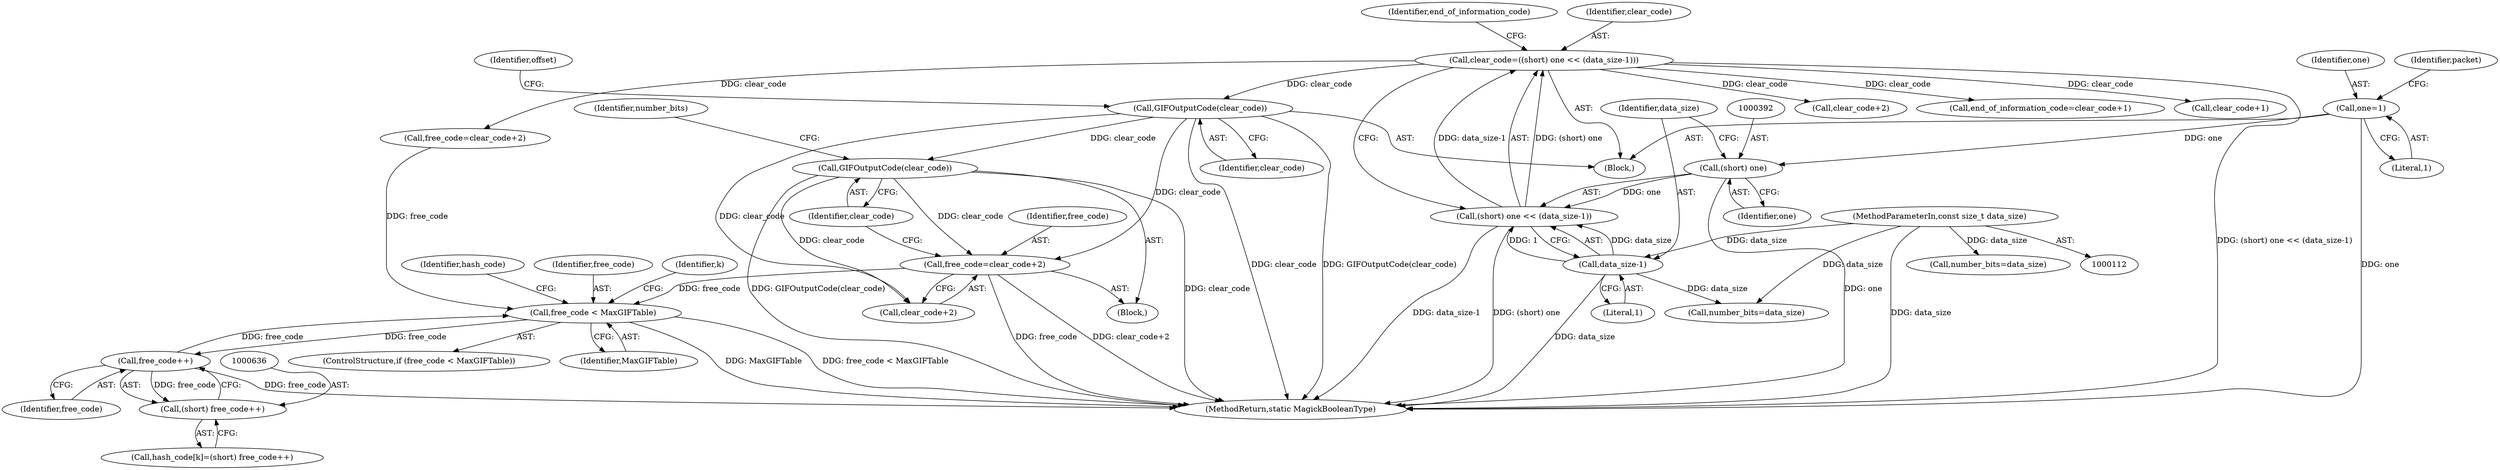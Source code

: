 digraph "0_ImageMagick6_61135001a625364e29bdce83832f043eebde7b5a_0@API" {
"1000667" [label="(Call,free_code=clear_code+2)"];
"1000416" [label="(Call,GIFOutputCode(clear_code))"];
"1000388" [label="(Call,clear_code=((short) one << (data_size-1)))"];
"1000390" [label="(Call,(short) one << (data_size-1))"];
"1000391" [label="(Call,(short) one)"];
"1000227" [label="(Call,one=1)"];
"1000394" [label="(Call,data_size-1)"];
"1000115" [label="(MethodParameterIn,const size_t data_size)"];
"1000672" [label="(Call,GIFOutputCode(clear_code))"];
"1000627" [label="(Call,free_code < MaxGIFTable)"];
"1000637" [label="(Call,free_code++)"];
"1000635" [label="(Call,(short) free_code++)"];
"1000396" [label="(Literal,1)"];
"1000668" [label="(Identifier,free_code)"];
"1000404" [label="(Call,clear_code+2)"];
"1000381" [label="(Call,number_bits=data_size)"];
"1000391" [label="(Call,(short) one)"];
"1000228" [label="(Identifier,one)"];
"1000117" [label="(Block,)"];
"1000667" [label="(Call,free_code=clear_code+2)"];
"1000669" [label="(Call,clear_code+2)"];
"1000637" [label="(Call,free_code++)"];
"1000417" [label="(Identifier,clear_code)"];
"1000115" [label="(MethodParameterIn,const size_t data_size)"];
"1000673" [label="(Identifier,clear_code)"];
"1000227" [label="(Call,one=1)"];
"1000672" [label="(Call,GIFOutputCode(clear_code))"];
"1000395" [label="(Identifier,data_size)"];
"1000627" [label="(Call,free_code < MaxGIFTable)"];
"1000674" [label="(Call,number_bits=data_size)"];
"1000675" [label="(Identifier,number_bits)"];
"1000397" [label="(Call,end_of_information_code=clear_code+1)"];
"1000628" [label="(Identifier,free_code)"];
"1000655" [label="(Identifier,k)"];
"1000229" [label="(Literal,1)"];
"1000652" [label="(Block,)"];
"1000638" [label="(Identifier,free_code)"];
"1000626" [label="(ControlStructure,if (free_code < MaxGIFTable))"];
"1000394" [label="(Call,data_size-1)"];
"1000629" [label="(Identifier,MaxGIFTable)"];
"1000398" [label="(Identifier,end_of_information_code)"];
"1000633" [label="(Identifier,hash_code)"];
"1000231" [label="(Identifier,packet)"];
"1000393" [label="(Identifier,one)"];
"1000849" [label="(MethodReturn,static MagickBooleanType)"];
"1000419" [label="(Identifier,offset)"];
"1000390" [label="(Call,(short) one << (data_size-1))"];
"1000388" [label="(Call,clear_code=((short) one << (data_size-1)))"];
"1000389" [label="(Identifier,clear_code)"];
"1000402" [label="(Call,free_code=clear_code+2)"];
"1000631" [label="(Call,hash_code[k]=(short) free_code++)"];
"1000416" [label="(Call,GIFOutputCode(clear_code))"];
"1000635" [label="(Call,(short) free_code++)"];
"1000399" [label="(Call,clear_code+1)"];
"1000667" -> "1000652"  [label="AST: "];
"1000667" -> "1000669"  [label="CFG: "];
"1000668" -> "1000667"  [label="AST: "];
"1000669" -> "1000667"  [label="AST: "];
"1000673" -> "1000667"  [label="CFG: "];
"1000667" -> "1000849"  [label="DDG: free_code"];
"1000667" -> "1000849"  [label="DDG: clear_code+2"];
"1000667" -> "1000627"  [label="DDG: free_code"];
"1000416" -> "1000667"  [label="DDG: clear_code"];
"1000672" -> "1000667"  [label="DDG: clear_code"];
"1000416" -> "1000117"  [label="AST: "];
"1000416" -> "1000417"  [label="CFG: "];
"1000417" -> "1000416"  [label="AST: "];
"1000419" -> "1000416"  [label="CFG: "];
"1000416" -> "1000849"  [label="DDG: GIFOutputCode(clear_code)"];
"1000416" -> "1000849"  [label="DDG: clear_code"];
"1000388" -> "1000416"  [label="DDG: clear_code"];
"1000416" -> "1000669"  [label="DDG: clear_code"];
"1000416" -> "1000672"  [label="DDG: clear_code"];
"1000388" -> "1000117"  [label="AST: "];
"1000388" -> "1000390"  [label="CFG: "];
"1000389" -> "1000388"  [label="AST: "];
"1000390" -> "1000388"  [label="AST: "];
"1000398" -> "1000388"  [label="CFG: "];
"1000388" -> "1000849"  [label="DDG: (short) one << (data_size-1)"];
"1000390" -> "1000388"  [label="DDG: (short) one"];
"1000390" -> "1000388"  [label="DDG: data_size-1"];
"1000388" -> "1000397"  [label="DDG: clear_code"];
"1000388" -> "1000399"  [label="DDG: clear_code"];
"1000388" -> "1000402"  [label="DDG: clear_code"];
"1000388" -> "1000404"  [label="DDG: clear_code"];
"1000390" -> "1000394"  [label="CFG: "];
"1000391" -> "1000390"  [label="AST: "];
"1000394" -> "1000390"  [label="AST: "];
"1000390" -> "1000849"  [label="DDG: data_size-1"];
"1000390" -> "1000849"  [label="DDG: (short) one"];
"1000391" -> "1000390"  [label="DDG: one"];
"1000394" -> "1000390"  [label="DDG: data_size"];
"1000394" -> "1000390"  [label="DDG: 1"];
"1000391" -> "1000393"  [label="CFG: "];
"1000392" -> "1000391"  [label="AST: "];
"1000393" -> "1000391"  [label="AST: "];
"1000395" -> "1000391"  [label="CFG: "];
"1000391" -> "1000849"  [label="DDG: one"];
"1000227" -> "1000391"  [label="DDG: one"];
"1000227" -> "1000117"  [label="AST: "];
"1000227" -> "1000229"  [label="CFG: "];
"1000228" -> "1000227"  [label="AST: "];
"1000229" -> "1000227"  [label="AST: "];
"1000231" -> "1000227"  [label="CFG: "];
"1000227" -> "1000849"  [label="DDG: one"];
"1000394" -> "1000396"  [label="CFG: "];
"1000395" -> "1000394"  [label="AST: "];
"1000396" -> "1000394"  [label="AST: "];
"1000394" -> "1000849"  [label="DDG: data_size"];
"1000115" -> "1000394"  [label="DDG: data_size"];
"1000394" -> "1000674"  [label="DDG: data_size"];
"1000115" -> "1000112"  [label="AST: "];
"1000115" -> "1000849"  [label="DDG: data_size"];
"1000115" -> "1000381"  [label="DDG: data_size"];
"1000115" -> "1000674"  [label="DDG: data_size"];
"1000672" -> "1000652"  [label="AST: "];
"1000672" -> "1000673"  [label="CFG: "];
"1000673" -> "1000672"  [label="AST: "];
"1000675" -> "1000672"  [label="CFG: "];
"1000672" -> "1000849"  [label="DDG: GIFOutputCode(clear_code)"];
"1000672" -> "1000849"  [label="DDG: clear_code"];
"1000672" -> "1000669"  [label="DDG: clear_code"];
"1000627" -> "1000626"  [label="AST: "];
"1000627" -> "1000629"  [label="CFG: "];
"1000628" -> "1000627"  [label="AST: "];
"1000629" -> "1000627"  [label="AST: "];
"1000633" -> "1000627"  [label="CFG: "];
"1000655" -> "1000627"  [label="CFG: "];
"1000627" -> "1000849"  [label="DDG: MaxGIFTable"];
"1000627" -> "1000849"  [label="DDG: free_code < MaxGIFTable"];
"1000637" -> "1000627"  [label="DDG: free_code"];
"1000402" -> "1000627"  [label="DDG: free_code"];
"1000627" -> "1000637"  [label="DDG: free_code"];
"1000637" -> "1000635"  [label="AST: "];
"1000637" -> "1000638"  [label="CFG: "];
"1000638" -> "1000637"  [label="AST: "];
"1000635" -> "1000637"  [label="CFG: "];
"1000637" -> "1000849"  [label="DDG: free_code"];
"1000637" -> "1000635"  [label="DDG: free_code"];
"1000635" -> "1000631"  [label="AST: "];
"1000636" -> "1000635"  [label="AST: "];
"1000631" -> "1000635"  [label="CFG: "];
}
